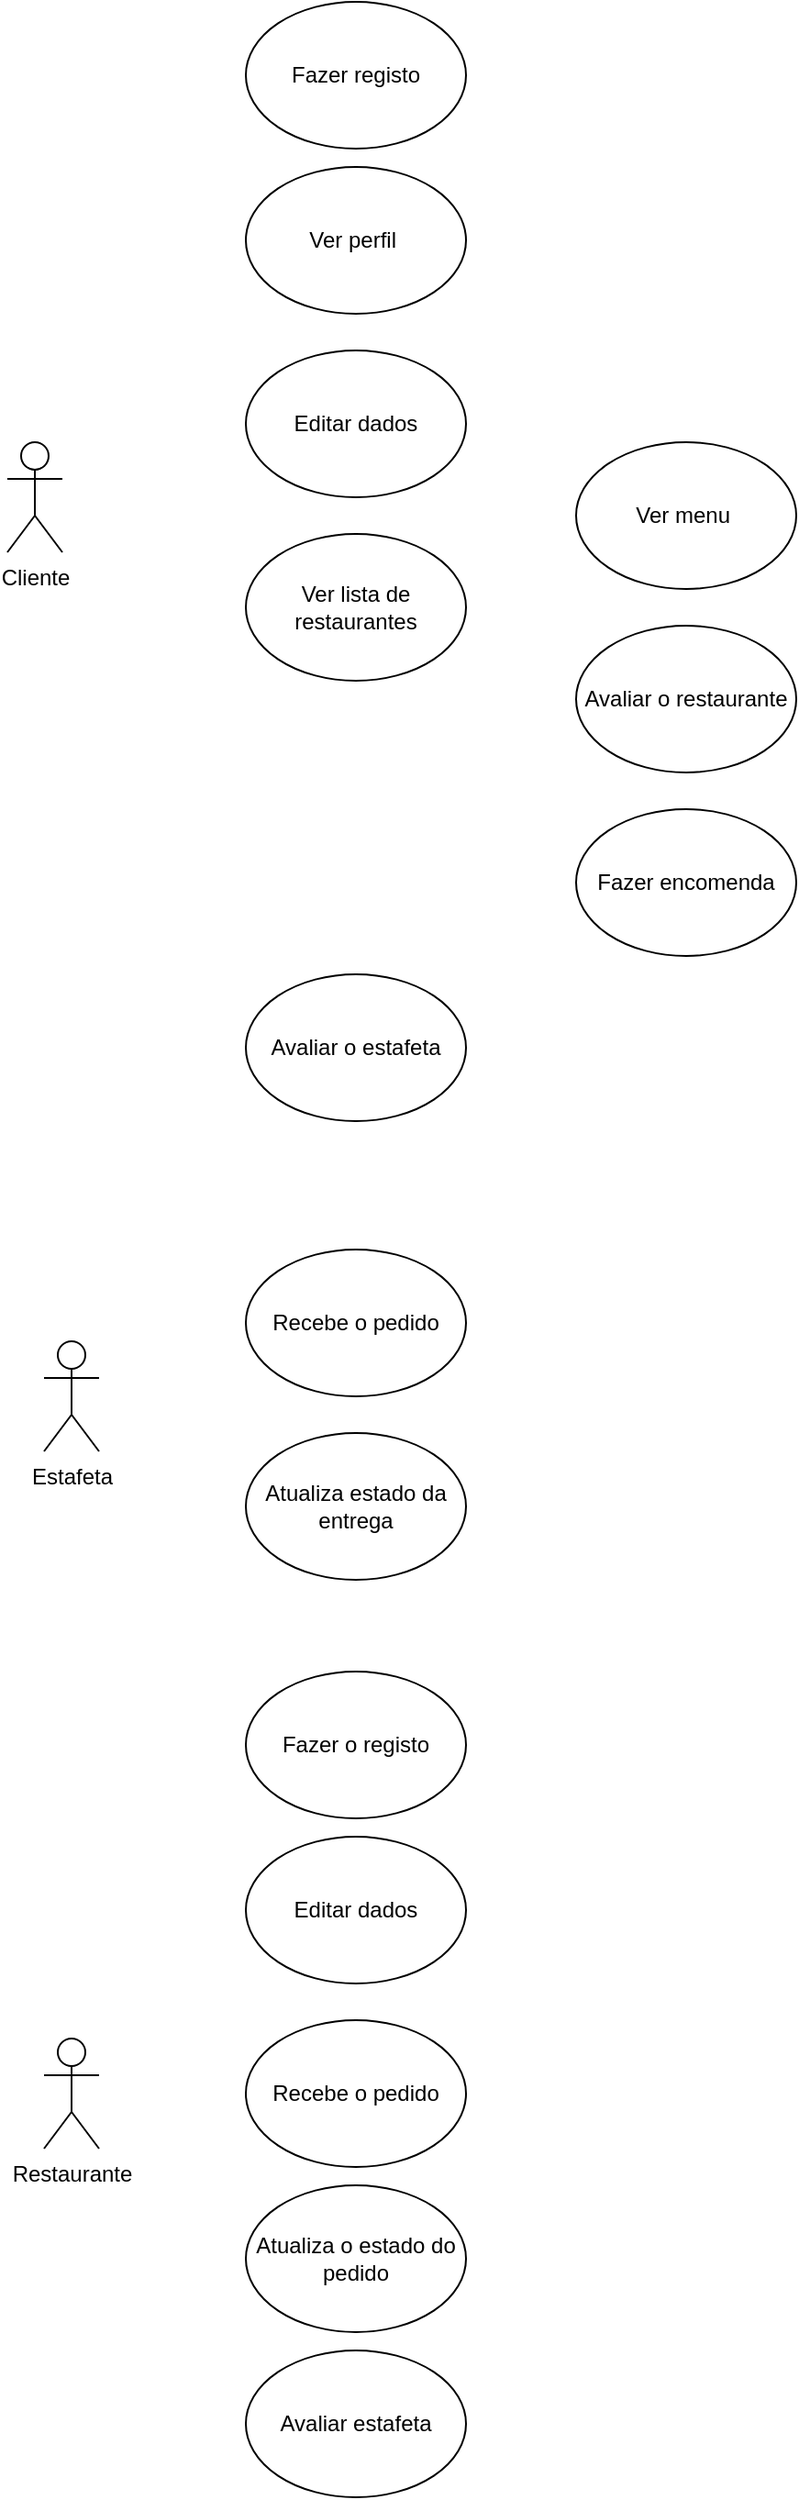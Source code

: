 <mxfile version="14.3.1" type="device"><diagram id="PAIhSFWsUTymVEC8u2oQ" name="Page-1"><mxGraphModel dx="1038" dy="580" grid="1" gridSize="10" guides="1" tooltips="1" connect="1" arrows="1" fold="1" page="1" pageScale="1" pageWidth="827" pageHeight="1169" math="0" shadow="0"><root><mxCell id="0"/><mxCell id="1" parent="0"/><mxCell id="cBRkWdRsrb-7dIJjjcXc-1" value="Cliente" style="shape=umlActor;verticalLabelPosition=bottom;verticalAlign=top;html=1;outlineConnect=0;" vertex="1" parent="1"><mxGeometry x="70" y="270" width="30" height="60" as="geometry"/></mxCell><mxCell id="cBRkWdRsrb-7dIJjjcXc-2" value="Fazer registo" style="ellipse;whiteSpace=wrap;html=1;" vertex="1" parent="1"><mxGeometry x="200" y="30" width="120" height="80" as="geometry"/></mxCell><mxCell id="cBRkWdRsrb-7dIJjjcXc-3" value="Editar dados" style="ellipse;whiteSpace=wrap;html=1;" vertex="1" parent="1"><mxGeometry x="200" y="220" width="120" height="80" as="geometry"/></mxCell><mxCell id="cBRkWdRsrb-7dIJjjcXc-4" value="Ver lista de restaurantes" style="ellipse;whiteSpace=wrap;html=1;" vertex="1" parent="1"><mxGeometry x="200" y="320" width="120" height="80" as="geometry"/></mxCell><mxCell id="cBRkWdRsrb-7dIJjjcXc-5" value="Ver menu&amp;nbsp;" style="ellipse;whiteSpace=wrap;html=1;" vertex="1" parent="1"><mxGeometry x="380" y="270" width="120" height="80" as="geometry"/></mxCell><mxCell id="cBRkWdRsrb-7dIJjjcXc-6" value="Ver perfil&amp;nbsp;" style="ellipse;whiteSpace=wrap;html=1;" vertex="1" parent="1"><mxGeometry x="200" y="120" width="120" height="80" as="geometry"/></mxCell><mxCell id="cBRkWdRsrb-7dIJjjcXc-7" value="Avaliar o restaurante" style="ellipse;whiteSpace=wrap;html=1;" vertex="1" parent="1"><mxGeometry x="380" y="370" width="120" height="80" as="geometry"/></mxCell><mxCell id="cBRkWdRsrb-7dIJjjcXc-8" value="Fazer encomenda" style="ellipse;whiteSpace=wrap;html=1;" vertex="1" parent="1"><mxGeometry x="380" y="470" width="120" height="80" as="geometry"/></mxCell><mxCell id="cBRkWdRsrb-7dIJjjcXc-9" value="Avaliar o estafeta" style="ellipse;whiteSpace=wrap;html=1;" vertex="1" parent="1"><mxGeometry x="200" y="560" width="120" height="80" as="geometry"/></mxCell><mxCell id="cBRkWdRsrb-7dIJjjcXc-10" value="Estafeta" style="shape=umlActor;verticalLabelPosition=bottom;verticalAlign=top;html=1;outlineConnect=0;" vertex="1" parent="1"><mxGeometry x="90" y="760" width="30" height="60" as="geometry"/></mxCell><mxCell id="cBRkWdRsrb-7dIJjjcXc-11" value="Recebe o pedido" style="ellipse;whiteSpace=wrap;html=1;" vertex="1" parent="1"><mxGeometry x="200" y="710" width="120" height="80" as="geometry"/></mxCell><mxCell id="cBRkWdRsrb-7dIJjjcXc-12" value="Atualiza estado da entrega" style="ellipse;whiteSpace=wrap;html=1;" vertex="1" parent="1"><mxGeometry x="200" y="810" width="120" height="80" as="geometry"/></mxCell><mxCell id="cBRkWdRsrb-7dIJjjcXc-13" value="Restaurante" style="shape=umlActor;verticalLabelPosition=bottom;verticalAlign=top;html=1;outlineConnect=0;" vertex="1" parent="1"><mxGeometry x="90" y="1140" width="30" height="60" as="geometry"/></mxCell><mxCell id="cBRkWdRsrb-7dIJjjcXc-14" value="Recebe o pedido" style="ellipse;whiteSpace=wrap;html=1;" vertex="1" parent="1"><mxGeometry x="200" y="1130" width="120" height="80" as="geometry"/></mxCell><mxCell id="cBRkWdRsrb-7dIJjjcXc-15" value="Atualiza o estado do pedido" style="ellipse;whiteSpace=wrap;html=1;" vertex="1" parent="1"><mxGeometry x="200" y="1220" width="120" height="80" as="geometry"/></mxCell><mxCell id="cBRkWdRsrb-7dIJjjcXc-16" value="Fazer o registo" style="ellipse;whiteSpace=wrap;html=1;" vertex="1" parent="1"><mxGeometry x="200" y="940" width="120" height="80" as="geometry"/></mxCell><mxCell id="cBRkWdRsrb-7dIJjjcXc-17" value="Editar dados" style="ellipse;whiteSpace=wrap;html=1;" vertex="1" parent="1"><mxGeometry x="200" y="1030" width="120" height="80" as="geometry"/></mxCell><mxCell id="cBRkWdRsrb-7dIJjjcXc-18" value="Avaliar estafeta" style="ellipse;whiteSpace=wrap;html=1;" vertex="1" parent="1"><mxGeometry x="200" y="1310" width="120" height="80" as="geometry"/></mxCell></root></mxGraphModel></diagram></mxfile>